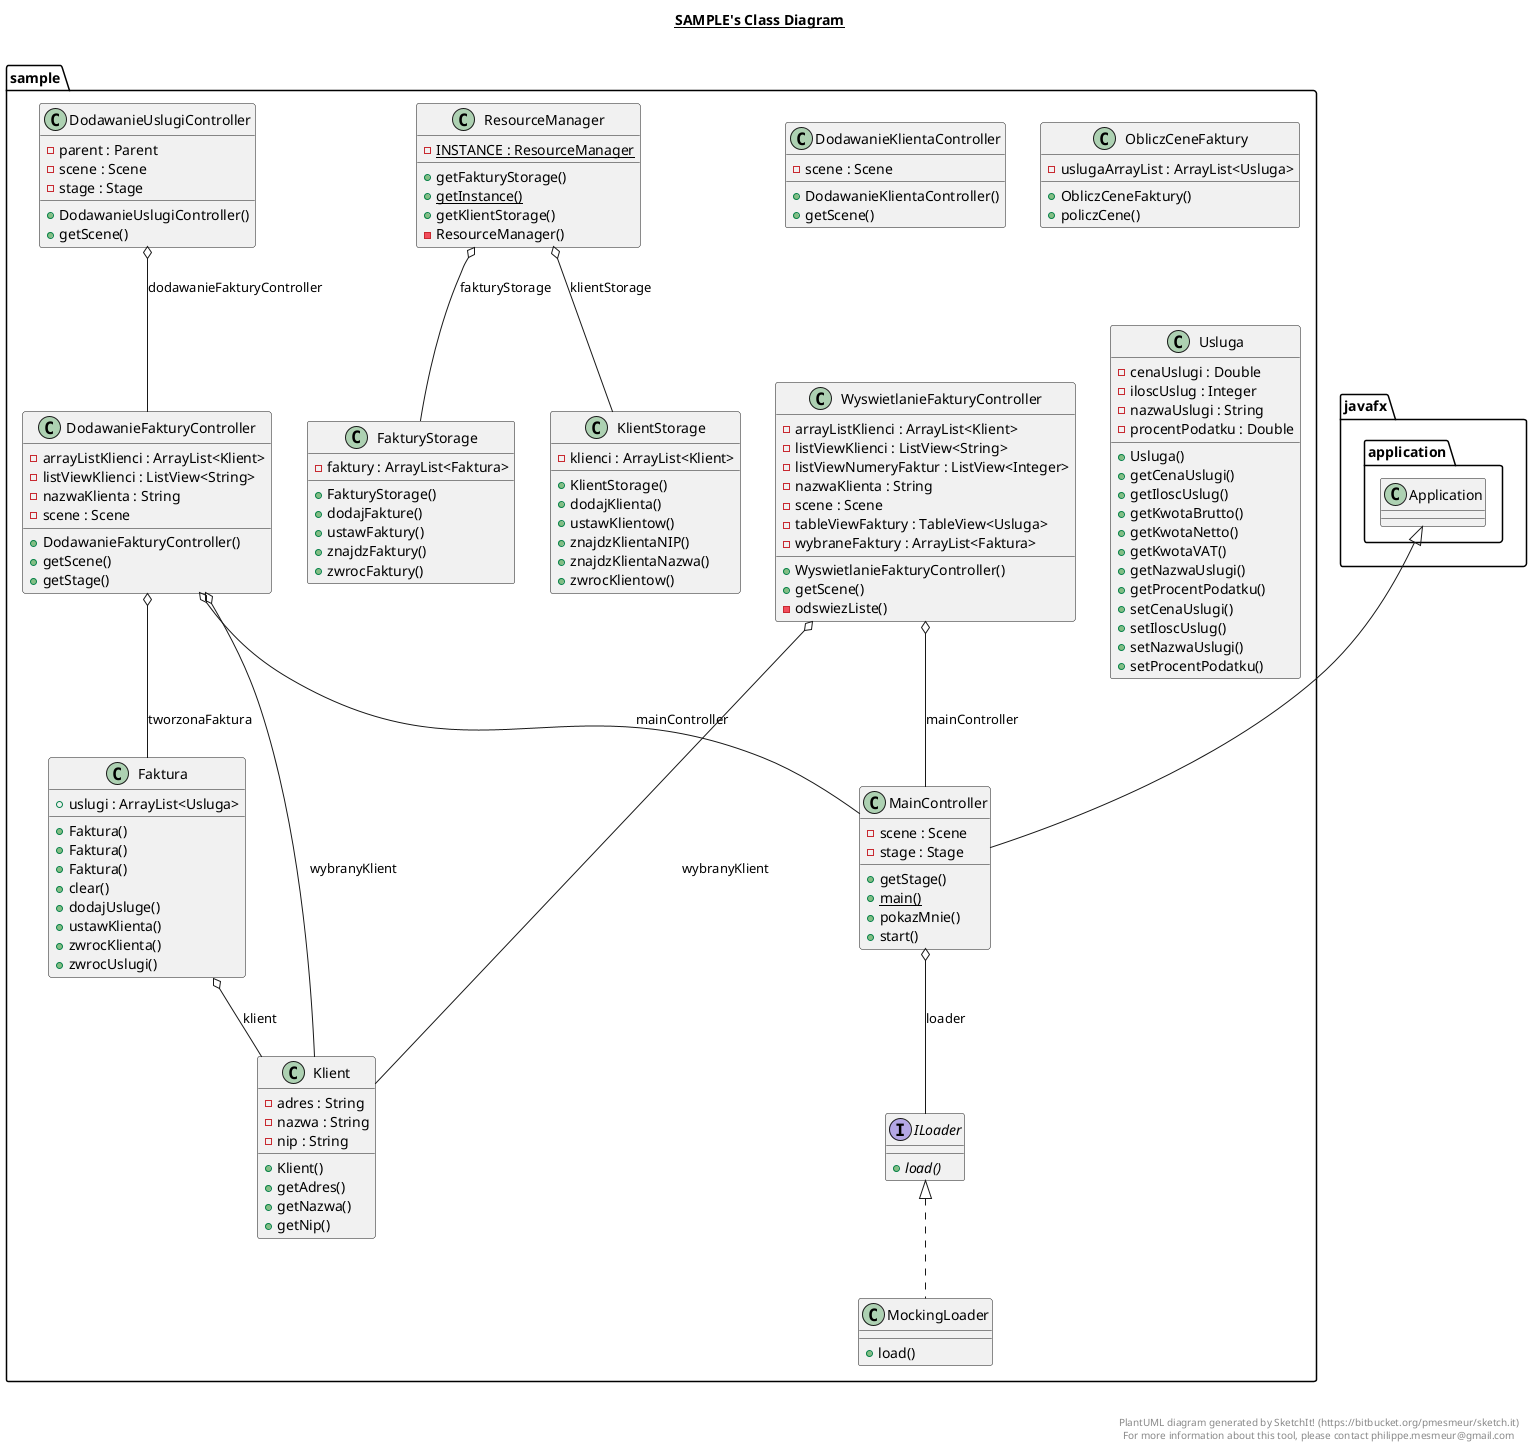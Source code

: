 @startuml

title __SAMPLE's Class Diagram__\n

  namespace sample {
    class sample.DodawanieFakturyController {
        - arrayListKlienci : ArrayList<Klient>
        - listViewKlienci : ListView<String>
        - nazwaKlienta : String
        - scene : Scene
        + DodawanieFakturyController()
        + getScene()
        + getStage()
    }
  }
  

  namespace sample {
    class sample.DodawanieKlientaController {
        - scene : Scene
        + DodawanieKlientaController()
        + getScene()
    }
  }
  

  namespace sample {
    class sample.DodawanieUslugiController {
        - parent : Parent
        - scene : Scene
        - stage : Stage
        + DodawanieUslugiController()
        + getScene()
    }
  }
  

  namespace sample {
    class sample.Faktura {
        + uslugi : ArrayList<Usluga>
        + Faktura()
        + Faktura()
        + Faktura()
        + clear()
        + dodajUsluge()
        + ustawKlienta()
        + zwrocKlienta()
        + zwrocUslugi()
    }
  }
  

  namespace sample {
    class sample.FakturyStorage {
        - faktury : ArrayList<Faktura>
        + FakturyStorage()
        + dodajFakture()
        + ustawFaktury()
        + znajdzFaktury()
        + zwrocFaktury()
    }
  }
  

  namespace sample {
    interface sample.ILoader {
        {abstract} + load()
    }
  }
  

  namespace sample {
    class sample.Klient {
        - adres : String
        - nazwa : String
        - nip : String
        + Klient()
        + getAdres()
        + getNazwa()
        + getNip()
    }
  }
  

  namespace sample {
    class sample.KlientStorage {
        - klienci : ArrayList<Klient>
        + KlientStorage()
        + dodajKlienta()
        + ustawKlientow()
        + znajdzKlientaNIP()
        + znajdzKlientaNazwa()
        + zwrocKlientow()
    }
  }
  

  namespace sample {
    class sample.MainController {
        - scene : Scene
        - stage : Stage
        + getStage()
        {static} + main()
        + pokazMnie()
        + start()
    }
  }
  

  namespace sample {
    class sample.MockingLoader {
        + load()
    }
  }
  

  namespace sample {
    class sample.ObliczCeneFaktury {
        - uslugaArrayList : ArrayList<Usluga>
        + ObliczCeneFaktury()
        + policzCene()
    }
  }
  

  namespace sample {
    class sample.ResourceManager {
        {static} - INSTANCE : ResourceManager
        + getFakturyStorage()
        {static} + getInstance()
        + getKlientStorage()
        - ResourceManager()
    }
  }
  

  namespace sample {
    class sample.Usluga {
        - cenaUslugi : Double
        - iloscUslug : Integer
        - nazwaUslugi : String
        - procentPodatku : Double
        + Usluga()
        + getCenaUslugi()
        + getIloscUslug()
        + getKwotaBrutto()
        + getKwotaNetto()
        + getKwotaVAT()
        + getNazwaUslugi()
        + getProcentPodatku()
        + setCenaUslugi()
        + setIloscUslug()
        + setNazwaUslugi()
        + setProcentPodatku()
    }
  }
  

  namespace sample {
    class sample.WyswietlanieFakturyController {
        - arrayListKlienci : ArrayList<Klient>
        - listViewKlienci : ListView<String>
        - listViewNumeryFaktur : ListView<Integer>
        - nazwaKlienta : String
        - scene : Scene
        - tableViewFaktury : TableView<Usluga>
        - wybraneFaktury : ArrayList<Faktura>
        + WyswietlanieFakturyController()
        + getScene()
        - odswiezListe()
    }
  }
  

  sample.DodawanieFakturyController o-- sample.MainController : mainController
  sample.DodawanieFakturyController o-- sample.Faktura : tworzonaFaktura
  sample.DodawanieFakturyController o-- sample.Klient : wybranyKlient
  sample.DodawanieUslugiController o-- sample.DodawanieFakturyController : dodawanieFakturyController
  sample.Faktura o-- sample.Klient : klient
  sample.MainController -up-|> javafx.application.Application
  sample.MainController o-- sample.ILoader : loader
  sample.MockingLoader .up.|> sample.ILoader
  sample.ResourceManager o-- sample.FakturyStorage : fakturyStorage
  sample.ResourceManager o-- sample.KlientStorage : klientStorage
  sample.WyswietlanieFakturyController o-- sample.MainController : mainController
  sample.WyswietlanieFakturyController o-- sample.Klient : wybranyKlient


right footer


PlantUML diagram generated by SketchIt! (https://bitbucket.org/pmesmeur/sketch.it)
For more information about this tool, please contact philippe.mesmeur@gmail.com
endfooter

@enduml
